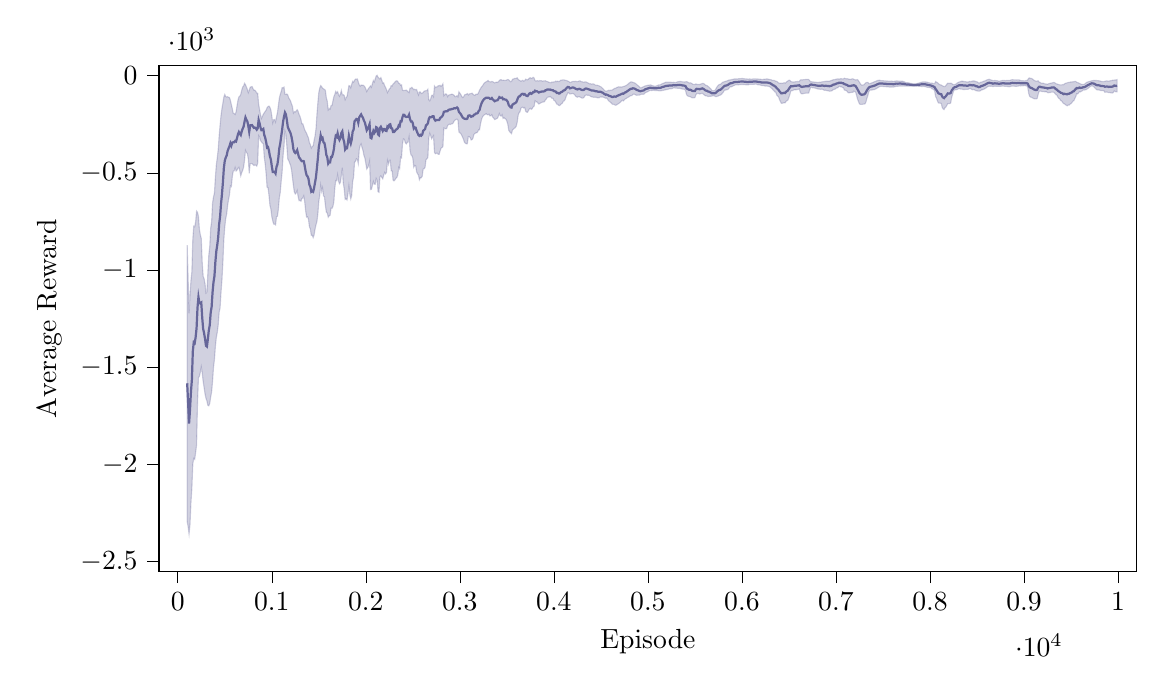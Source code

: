 % This file was created by tikzplotlib v0.9.1.
\begin{tikzpicture}

\definecolor{color0}{rgb}{1,0.498,0.055}
\definecolor{color1}{rgb}{0.122,0.467,0.706}

\begin{axis}[
compat=newest,
tick align=outside,
tick pos=left,
x grid style={white!69.02!black},
xmin=-200, xmax=10200.00,
xtick style={color=black},
y grid style={white!69.02!black},
ymin=-2550.00, ymax=50.00,
ytick style={color=black},
scaled y ticks=true,
scaled y ticks=base 10:-3,
width=14cm,
height=8cm,
xlabel=Episode,
ylabel=Average Reward,
%y label style={at={(-0.2,0.5)}}
]

\path [draw=blue!20!gray, fill=blue!20!gray, opacity=0.3]
(axis cs:100,-2293.9)
--(axis cs:100,-871.441)
--(axis cs:110,-1046.246)
--(axis cs:120,-1222.555)
--(axis cs:130,-1129.117)
--(axis cs:140,-1055.482)
--(axis cs:150,-1008.552)
--(axis cs:160,-840.538)
--(axis cs:170,-774.611)
--(axis cs:180,-777.719)
--(axis cs:190,-751.388)
--(axis cs:200,-697.044)
--(axis cs:210,-703.022)
--(axis cs:220,-724.943)
--(axis cs:230,-790.314)
--(axis cs:240,-819.211)
--(axis cs:250,-838.177)
--(axis cs:260,-961.242)
--(axis cs:270,-1032.816)
--(axis cs:280,-1044.192)
--(axis cs:290,-1070.416)
--(axis cs:300,-1119.254)
--(axis cs:310,-1114.138)
--(axis cs:320,-1014.129)
--(axis cs:330,-923.341)
--(axis cs:340,-880.965)
--(axis cs:350,-785.676)
--(axis cs:360,-751.487)
--(axis cs:370,-655.035)
--(axis cs:380,-623.95)
--(axis cs:390,-603.44)
--(axis cs:400,-522.469)
--(axis cs:410,-459.254)
--(axis cs:420,-422.226)
--(axis cs:430,-379.973)
--(axis cs:440,-309.907)
--(axis cs:450,-254.455)
--(axis cs:460,-204.104)
--(axis cs:470,-169.242)
--(axis cs:480,-140.536)
--(axis cs:490,-110.114)
--(axis cs:500,-97.032)
--(axis cs:510,-107.549)
--(axis cs:520,-110.116)
--(axis cs:530,-108.291)
--(axis cs:540,-111.387)
--(axis cs:550,-112.778)
--(axis cs:560,-128.012)
--(axis cs:570,-148.968)
--(axis cs:580,-169.784)
--(axis cs:590,-194.105)
--(axis cs:600,-194.973)
--(axis cs:610,-199.733)
--(axis cs:620,-186.604)
--(axis cs:630,-155.909)
--(axis cs:640,-127.443)
--(axis cs:650,-109.028)
--(axis cs:660,-106.278)
--(axis cs:670,-95.886)
--(axis cs:680,-75.063)
--(axis cs:690,-59.139)
--(axis cs:700,-53.334)
--(axis cs:710,-39.624)
--(axis cs:720,-46.033)
--(axis cs:730,-59.105)
--(axis cs:740,-70.326)
--(axis cs:750,-87.801)
--(axis cs:760,-75.775)
--(axis cs:770,-59.671)
--(axis cs:780,-57.638)
--(axis cs:790,-55.959)
--(axis cs:800,-66.516)
--(axis cs:810,-75.237)
--(axis cs:820,-75.088)
--(axis cs:830,-79.78)
--(axis cs:840,-90.23)
--(axis cs:850,-90.52)
--(axis cs:860,-146.8)
--(axis cs:870,-174.305)
--(axis cs:880,-201.411)
--(axis cs:890,-220.397)
--(axis cs:900,-209.678)
--(axis cs:910,-197.954)
--(axis cs:920,-191.275)
--(axis cs:930,-183.879)
--(axis cs:940,-177.145)
--(axis cs:950,-164.896)
--(axis cs:960,-159.282)
--(axis cs:970,-156.347)
--(axis cs:980,-162.896)
--(axis cs:990,-176.284)
--(axis cs:1000,-206.641)
--(axis cs:1010,-243.389)
--(axis cs:1020,-226.938)
--(axis cs:1030,-225.669)
--(axis cs:1040,-238.162)
--(axis cs:1050,-212.882)
--(axis cs:1060,-189.642)
--(axis cs:1070,-154.027)
--(axis cs:1080,-116.573)
--(axis cs:1090,-95.94)
--(axis cs:1100,-81.768)
--(axis cs:1110,-62.072)
--(axis cs:1120,-62.798)
--(axis cs:1130,-59.006)
--(axis cs:1140,-95.716)
--(axis cs:1150,-96.992)
--(axis cs:1160,-94.252)
--(axis cs:1170,-99.326)
--(axis cs:1180,-114.164)
--(axis cs:1190,-121.991)
--(axis cs:1200,-130.688)
--(axis cs:1210,-145.668)
--(axis cs:1220,-158.4)
--(axis cs:1230,-192.421)
--(axis cs:1240,-185.096)
--(axis cs:1250,-187.268)
--(axis cs:1260,-181.343)
--(axis cs:1270,-175.513)
--(axis cs:1280,-183.899)
--(axis cs:1290,-199.258)
--(axis cs:1300,-210.137)
--(axis cs:1310,-225.396)
--(axis cs:1320,-248.028)
--(axis cs:1330,-247.576)
--(axis cs:1340,-262.336)
--(axis cs:1350,-278.854)
--(axis cs:1360,-288.474)
--(axis cs:1370,-296.682)
--(axis cs:1380,-310.157)
--(axis cs:1390,-320.602)
--(axis cs:1400,-345.012)
--(axis cs:1410,-354.951)
--(axis cs:1420,-372.878)
--(axis cs:1430,-364.818)
--(axis cs:1440,-360.52)
--(axis cs:1450,-333.707)
--(axis cs:1460,-309.971)
--(axis cs:1470,-273.762)
--(axis cs:1480,-200.035)
--(axis cs:1490,-139.018)
--(axis cs:1500,-86.659)
--(axis cs:1510,-63.918)
--(axis cs:1520,-51.473)
--(axis cs:1530,-56.764)
--(axis cs:1540,-64.544)
--(axis cs:1550,-67.863)
--(axis cs:1560,-71.359)
--(axis cs:1570,-75.108)
--(axis cs:1580,-113.878)
--(axis cs:1590,-131.617)
--(axis cs:1600,-176.777)
--(axis cs:1610,-169.104)
--(axis cs:1620,-172.976)
--(axis cs:1630,-154.773)
--(axis cs:1640,-153.039)
--(axis cs:1650,-130.692)
--(axis cs:1660,-107.909)
--(axis cs:1670,-96.62)
--(axis cs:1680,-81.319)
--(axis cs:1690,-89.26)
--(axis cs:1700,-82.811)
--(axis cs:1710,-97.988)
--(axis cs:1720,-106.264)
--(axis cs:1730,-93.723)
--(axis cs:1740,-76.664)
--(axis cs:1750,-99.057)
--(axis cs:1760,-98.353)
--(axis cs:1770,-101.211)
--(axis cs:1780,-123.915)
--(axis cs:1790,-113.089)
--(axis cs:1800,-107.179)
--(axis cs:1810,-80.815)
--(axis cs:1820,-51.155)
--(axis cs:1830,-53.198)
--(axis cs:1840,-62.892)
--(axis cs:1850,-43.669)
--(axis cs:1860,-29.119)
--(axis cs:1870,-33.721)
--(axis cs:1880,-24.476)
--(axis cs:1890,-17.718)
--(axis cs:1900,-18.109)
--(axis cs:1910,-16.966)
--(axis cs:1920,-32.296)
--(axis cs:1930,-47.104)
--(axis cs:1940,-54.624)
--(axis cs:1950,-48.346)
--(axis cs:1960,-49.758)
--(axis cs:1970,-48.802)
--(axis cs:1980,-52.123)
--(axis cs:1990,-58.25)
--(axis cs:2000,-68.533)
--(axis cs:2010,-82.06)
--(axis cs:2020,-73.103)
--(axis cs:2030,-64.577)
--(axis cs:2040,-59.454)
--(axis cs:2050,-52.538)
--(axis cs:2060,-59.942)
--(axis cs:2070,-41.246)
--(axis cs:2080,-25.07)
--(axis cs:2090,-32.858)
--(axis cs:2100,-17.511)
--(axis cs:2110,-1.727)
--(axis cs:2120,1.895)
--(axis cs:2130,-8.087)
--(axis cs:2140,-12.872)
--(axis cs:2150,-17.017)
--(axis cs:2160,-10.119)
--(axis cs:2170,-23.455)
--(axis cs:2180,-38.996)
--(axis cs:2190,-36.955)
--(axis cs:2200,-51.423)
--(axis cs:2210,-61.407)
--(axis cs:2220,-71.571)
--(axis cs:2230,-87.185)
--(axis cs:2240,-78.184)
--(axis cs:2250,-68.252)
--(axis cs:2260,-65.133)
--(axis cs:2270,-51.04)
--(axis cs:2280,-53.464)
--(axis cs:2290,-42.831)
--(axis cs:2300,-39.426)
--(axis cs:2310,-32.799)
--(axis cs:2320,-28.206)
--(axis cs:2330,-26.598)
--(axis cs:2340,-29.365)
--(axis cs:2350,-40.135)
--(axis cs:2360,-39.901)
--(axis cs:2370,-49.594)
--(axis cs:2380,-47.38)
--(axis cs:2390,-74.374)
--(axis cs:2400,-76.407)
--(axis cs:2410,-75.994)
--(axis cs:2420,-75.953)
--(axis cs:2430,-74.186)
--(axis cs:2440,-78.677)
--(axis cs:2450,-83.808)
--(axis cs:2460,-87.413)
--(axis cs:2470,-63.962)
--(axis cs:2480,-63.924)
--(axis cs:2490,-60.217)
--(axis cs:2500,-66.167)
--(axis cs:2510,-72.374)
--(axis cs:2520,-70.098)
--(axis cs:2530,-72.531)
--(axis cs:2540,-71.279)
--(axis cs:2550,-85.642)
--(axis cs:2560,-99.443)
--(axis cs:2570,-83.814)
--(axis cs:2580,-83.871)
--(axis cs:2590,-92.045)
--(axis cs:2600,-90.188)
--(axis cs:2610,-86.816)
--(axis cs:2620,-79.88)
--(axis cs:2630,-78.58)
--(axis cs:2640,-77.447)
--(axis cs:2650,-76.406)
--(axis cs:2660,-69.876)
--(axis cs:2670,-124.767)
--(axis cs:2680,-129.809)
--(axis cs:2690,-119.64)
--(axis cs:2700,-101.359)
--(axis cs:2710,-100.586)
--(axis cs:2720,-108.794)
--(axis cs:2730,-53.486)
--(axis cs:2740,-61.248)
--(axis cs:2750,-58.003)
--(axis cs:2760,-57.539)
--(axis cs:2770,-52.219)
--(axis cs:2780,-51.918)
--(axis cs:2790,-49.722)
--(axis cs:2800,-55.445)
--(axis cs:2810,-50.382)
--(axis cs:2820,-41.922)
--(axis cs:2830,-103.27)
--(axis cs:2840,-98.036)
--(axis cs:2850,-93.505)
--(axis cs:2860,-95.657)
--(axis cs:2870,-107.796)
--(axis cs:2880,-100.453)
--(axis cs:2890,-99.013)
--(axis cs:2900,-97.741)
--(axis cs:2910,-95.491)
--(axis cs:2920,-95.815)
--(axis cs:2930,-97.627)
--(axis cs:2940,-101.767)
--(axis cs:2950,-108.626)
--(axis cs:2960,-107.222)
--(axis cs:2970,-103.46)
--(axis cs:2980,-109.588)
--(axis cs:2990,-83.316)
--(axis cs:3000,-89.856)
--(axis cs:3010,-97.184)
--(axis cs:3020,-106.916)
--(axis cs:3030,-112.839)
--(axis cs:3040,-108.915)
--(axis cs:3050,-99.202)
--(axis cs:3060,-97.102)
--(axis cs:3070,-95.709)
--(axis cs:3080,-92.149)
--(axis cs:3090,-99.276)
--(axis cs:3100,-94.696)
--(axis cs:3110,-92.838)
--(axis cs:3120,-92.15)
--(axis cs:3130,-89.924)
--(axis cs:3140,-95.794)
--(axis cs:3150,-100.231)
--(axis cs:3160,-101.832)
--(axis cs:3170,-95.722)
--(axis cs:3180,-96.008)
--(axis cs:3190,-95.458)
--(axis cs:3200,-85.783)
--(axis cs:3210,-75.023)
--(axis cs:3220,-66.517)
--(axis cs:3230,-57.959)
--(axis cs:3240,-53.048)
--(axis cs:3250,-45.389)
--(axis cs:3260,-38.178)
--(axis cs:3270,-34.681)
--(axis cs:3280,-31.388)
--(axis cs:3290,-28.718)
--(axis cs:3300,-24.786)
--(axis cs:3310,-30.847)
--(axis cs:3320,-31.255)
--(axis cs:3330,-32.686)
--(axis cs:3340,-29.788)
--(axis cs:3350,-31.34)
--(axis cs:3360,-34.612)
--(axis cs:3370,-37.554)
--(axis cs:3380,-34.815)
--(axis cs:3390,-33.358)
--(axis cs:3400,-35.076)
--(axis cs:3410,-31.146)
--(axis cs:3420,-25.612)
--(axis cs:3430,-21.319)
--(axis cs:3440,-20.703)
--(axis cs:3450,-24.728)
--(axis cs:3460,-23.296)
--(axis cs:3470,-23.966)
--(axis cs:3480,-24.975)
--(axis cs:3490,-24.087)
--(axis cs:3500,-22.033)
--(axis cs:3510,-19.897)
--(axis cs:3520,-21.503)
--(axis cs:3530,-26.553)
--(axis cs:3540,-31.735)
--(axis cs:3550,-29.867)
--(axis cs:3560,-18.675)
--(axis cs:3570,-17.686)
--(axis cs:3580,-14.69)
--(axis cs:3590,-14.26)
--(axis cs:3600,-14.02)
--(axis cs:3610,-10.987)
--(axis cs:3620,-19.225)
--(axis cs:3630,-22.922)
--(axis cs:3640,-25.826)
--(axis cs:3650,-28.949)
--(axis cs:3660,-26.157)
--(axis cs:3670,-23.894)
--(axis cs:3680,-28.295)
--(axis cs:3690,-25.736)
--(axis cs:3700,-18.303)
--(axis cs:3710,-20.603)
--(axis cs:3720,-21.445)
--(axis cs:3730,-17.726)
--(axis cs:3740,-12.25)
--(axis cs:3750,-10.855)
--(axis cs:3760,-14.153)
--(axis cs:3770,-12.682)
--(axis cs:3780,-8.501)
--(axis cs:3790,-12.185)
--(axis cs:3800,-25.846)
--(axis cs:3810,-27.936)
--(axis cs:3820,-26.112)
--(axis cs:3830,-26.326)
--(axis cs:3840,-27.819)
--(axis cs:3850,-25.397)
--(axis cs:3860,-26.238)
--(axis cs:3870,-26.265)
--(axis cs:3880,-28.556)
--(axis cs:3890,-27.01)
--(axis cs:3900,-27.151)
--(axis cs:3910,-26.181)
--(axis cs:3920,-29.391)
--(axis cs:3930,-30.285)
--(axis cs:3940,-32.638)
--(axis cs:3950,-34.526)
--(axis cs:3960,-35.876)
--(axis cs:3970,-36.494)
--(axis cs:3980,-32.796)
--(axis cs:3990,-33.314)
--(axis cs:4000,-32.378)
--(axis cs:4010,-32.336)
--(axis cs:4020,-28.087)
--(axis cs:4030,-30.907)
--(axis cs:4040,-28.492)
--(axis cs:4050,-30.606)
--(axis cs:4060,-29.624)
--(axis cs:4070,-24.007)
--(axis cs:4080,-23.163)
--(axis cs:4090,-22.456)
--(axis cs:4100,-21.803)
--(axis cs:4110,-21.934)
--(axis cs:4120,-23.879)
--(axis cs:4130,-24.592)
--(axis cs:4140,-25.881)
--(axis cs:4150,-28.401)
--(axis cs:4160,-30.573)
--(axis cs:4170,-35.941)
--(axis cs:4180,-34.643)
--(axis cs:4190,-31.602)
--(axis cs:4200,-30.109)
--(axis cs:4210,-29.492)
--(axis cs:4220,-30.12)
--(axis cs:4230,-29.201)
--(axis cs:4240,-30.165)
--(axis cs:4250,-31.032)
--(axis cs:4260,-29.548)
--(axis cs:4270,-27.033)
--(axis cs:4280,-27.384)
--(axis cs:4290,-30.99)
--(axis cs:4300,-31.482)
--(axis cs:4310,-33.267)
--(axis cs:4320,-33.187)
--(axis cs:4330,-32.739)
--(axis cs:4340,-31.897)
--(axis cs:4350,-34.146)
--(axis cs:4360,-36.961)
--(axis cs:4370,-38.805)
--(axis cs:4380,-42.508)
--(axis cs:4390,-41.317)
--(axis cs:4400,-43.952)
--(axis cs:4410,-42.525)
--(axis cs:4420,-42.723)
--(axis cs:4430,-44.501)
--(axis cs:4440,-48.454)
--(axis cs:4450,-48.711)
--(axis cs:4460,-48.818)
--(axis cs:4470,-51.044)
--(axis cs:4480,-52.252)
--(axis cs:4490,-55.715)
--(axis cs:4500,-57.346)
--(axis cs:4510,-62.05)
--(axis cs:4520,-65.767)
--(axis cs:4530,-72.128)
--(axis cs:4540,-76.602)
--(axis cs:4550,-79.798)
--(axis cs:4560,-79.515)
--(axis cs:4570,-78.531)
--(axis cs:4580,-75.327)
--(axis cs:4590,-77.33)
--(axis cs:4600,-74.272)
--(axis cs:4610,-74.328)
--(axis cs:4620,-74.194)
--(axis cs:4630,-70.838)
--(axis cs:4640,-67.842)
--(axis cs:4650,-64.606)
--(axis cs:4660,-64.104)
--(axis cs:4670,-60.203)
--(axis cs:4680,-59.537)
--(axis cs:4690,-57.367)
--(axis cs:4700,-58.425)
--(axis cs:4710,-58.127)
--(axis cs:4720,-58.991)
--(axis cs:4730,-57.648)
--(axis cs:4740,-55.583)
--(axis cs:4750,-55.16)
--(axis cs:4760,-51.932)
--(axis cs:4770,-51.029)
--(axis cs:4780,-46.282)
--(axis cs:4790,-43.305)
--(axis cs:4800,-38.445)
--(axis cs:4810,-34.943)
--(axis cs:4820,-32.064)
--(axis cs:4830,-32.663)
--(axis cs:4840,-34.475)
--(axis cs:4850,-35.909)
--(axis cs:4860,-38.257)
--(axis cs:4870,-40.743)
--(axis cs:4880,-45.882)
--(axis cs:4890,-48.987)
--(axis cs:4900,-53.164)
--(axis cs:4910,-57.674)
--(axis cs:4920,-62.978)
--(axis cs:4930,-62.854)
--(axis cs:4940,-59.517)
--(axis cs:4950,-57.816)
--(axis cs:4960,-55.718)
--(axis cs:4970,-53.04)
--(axis cs:4980,-52.013)
--(axis cs:4990,-50.699)
--(axis cs:5000,-49.654)
--(axis cs:5010,-49.331)
--(axis cs:5020,-48.346)
--(axis cs:5030,-47.77)
--(axis cs:5040,-50.212)
--(axis cs:5050,-51.802)
--(axis cs:5060,-52.9)
--(axis cs:5070,-54.046)
--(axis cs:5080,-54.174)
--(axis cs:5090,-53.183)
--(axis cs:5100,-51.457)
--(axis cs:5110,-48.515)
--(axis cs:5120,-47.426)
--(axis cs:5130,-47.244)
--(axis cs:5140,-45.468)
--(axis cs:5150,-42.069)
--(axis cs:5160,-39.628)
--(axis cs:5170,-39.036)
--(axis cs:5180,-36.099)
--(axis cs:5190,-33.852)
--(axis cs:5200,-33.427)
--(axis cs:5210,-33.636)
--(axis cs:5220,-33.764)
--(axis cs:5230,-33.107)
--(axis cs:5240,-33.361)
--(axis cs:5250,-34.336)
--(axis cs:5260,-35.468)
--(axis cs:5270,-34.102)
--(axis cs:5280,-34.892)
--(axis cs:5290,-35.758)
--(axis cs:5300,-35.49)
--(axis cs:5310,-32.914)
--(axis cs:5320,-31.504)
--(axis cs:5330,-31.072)
--(axis cs:5340,-30.005)
--(axis cs:5350,-30.245)
--(axis cs:5360,-30.588)
--(axis cs:5370,-32.344)
--(axis cs:5380,-32.014)
--(axis cs:5390,-32.754)
--(axis cs:5400,-32.122)
--(axis cs:5410,-30.909)
--(axis cs:5420,-32.322)
--(axis cs:5430,-34.996)
--(axis cs:5440,-38.156)
--(axis cs:5450,-36.929)
--(axis cs:5460,-38.243)
--(axis cs:5470,-41.636)
--(axis cs:5480,-44.628)
--(axis cs:5490,-45.122)
--(axis cs:5500,-45.541)
--(axis cs:5510,-42.546)
--(axis cs:5520,-44.188)
--(axis cs:5530,-45.725)
--(axis cs:5540,-44.789)
--(axis cs:5550,-45.79)
--(axis cs:5560,-43.506)
--(axis cs:5570,-41.859)
--(axis cs:5580,-40.284)
--(axis cs:5590,-40.369)
--(axis cs:5600,-42.719)
--(axis cs:5610,-48.149)
--(axis cs:5620,-50.395)
--(axis cs:5630,-51.367)
--(axis cs:5640,-55.313)
--(axis cs:5650,-58.976)
--(axis cs:5660,-64.607)
--(axis cs:5670,-68.357)
--(axis cs:5680,-75.463)
--(axis cs:5690,-77.774)
--(axis cs:5700,-77.413)
--(axis cs:5710,-76.737)
--(axis cs:5720,-71.065)
--(axis cs:5730,-61.996)
--(axis cs:5740,-54.157)
--(axis cs:5750,-48.912)
--(axis cs:5760,-45.743)
--(axis cs:5770,-44.753)
--(axis cs:5780,-41.472)
--(axis cs:5790,-36.632)
--(axis cs:5800,-32.988)
--(axis cs:5810,-31.902)
--(axis cs:5820,-29.944)
--(axis cs:5830,-28.407)
--(axis cs:5840,-27.481)
--(axis cs:5850,-24.892)
--(axis cs:5860,-22.788)
--(axis cs:5870,-22.635)
--(axis cs:5880,-21.449)
--(axis cs:5890,-20.018)
--(axis cs:5900,-19.832)
--(axis cs:5910,-18.055)
--(axis cs:5920,-17.054)
--(axis cs:5930,-17.188)
--(axis cs:5940,-16.993)
--(axis cs:5950,-17.546)
--(axis cs:5960,-16.254)
--(axis cs:5970,-15.829)
--(axis cs:5980,-15.758)
--(axis cs:5990,-15.453)
--(axis cs:6000,-14.432)
--(axis cs:6010,-15.105)
--(axis cs:6020,-16.058)
--(axis cs:6030,-16.311)
--(axis cs:6040,-16.696)
--(axis cs:6050,-17.128)
--(axis cs:6060,-17.567)
--(axis cs:6070,-18.111)
--(axis cs:6080,-17.087)
--(axis cs:6090,-17.71)
--(axis cs:6100,-18.225)
--(axis cs:6110,-17.73)
--(axis cs:6120,-16.508)
--(axis cs:6130,-16.692)
--(axis cs:6140,-16.845)
--(axis cs:6150,-17.021)
--(axis cs:6160,-17.761)
--(axis cs:6170,-17.189)
--(axis cs:6180,-18.25)
--(axis cs:6190,-17.888)
--(axis cs:6200,-18.859)
--(axis cs:6210,-19.912)
--(axis cs:6220,-20.43)
--(axis cs:6230,-18.697)
--(axis cs:6240,-18.57)
--(axis cs:6250,-17.999)
--(axis cs:6260,-17.185)
--(axis cs:6270,-17.137)
--(axis cs:6280,-18.204)
--(axis cs:6290,-19.424)
--(axis cs:6300,-20.24)
--(axis cs:6310,-20.737)
--(axis cs:6320,-23.309)
--(axis cs:6330,-25.203)
--(axis cs:6340,-24.13)
--(axis cs:6350,-25.888)
--(axis cs:6360,-29.387)
--(axis cs:6370,-29.131)
--(axis cs:6380,-32.551)
--(axis cs:6390,-37.447)
--(axis cs:6400,-38.733)
--(axis cs:6410,-39.199)
--(axis cs:6420,-39.493)
--(axis cs:6430,-38.957)
--(axis cs:6440,-38.138)
--(axis cs:6450,-36.549)
--(axis cs:6460,-38.806)
--(axis cs:6470,-34.336)
--(axis cs:6480,-30.209)
--(axis cs:6490,-27.154)
--(axis cs:6500,-23.486)
--(axis cs:6510,-24.126)
--(axis cs:6520,-30.532)
--(axis cs:6530,-31.553)
--(axis cs:6540,-32.65)
--(axis cs:6550,-33.196)
--(axis cs:6560,-32.319)
--(axis cs:6570,-31.33)
--(axis cs:6580,-31.103)
--(axis cs:6590,-30.319)
--(axis cs:6600,-30.49)
--(axis cs:6610,-30.919)
--(axis cs:6620,-23.053)
--(axis cs:6630,-21.111)
--(axis cs:6640,-22.417)
--(axis cs:6650,-20.962)
--(axis cs:6660,-20.292)
--(axis cs:6670,-20.205)
--(axis cs:6680,-19.52)
--(axis cs:6690,-19.421)
--(axis cs:6700,-19.624)
--(axis cs:6710,-19.653)
--(axis cs:6720,-25.332)
--(axis cs:6730,-31.602)
--(axis cs:6740,-31.115)
--(axis cs:6750,-32.538)
--(axis cs:6760,-32.824)
--(axis cs:6770,-33.109)
--(axis cs:6780,-34.314)
--(axis cs:6790,-34.056)
--(axis cs:6800,-35.169)
--(axis cs:6810,-34.659)
--(axis cs:6820,-34.326)
--(axis cs:6830,-34.043)
--(axis cs:6840,-33.319)
--(axis cs:6850,-32.097)
--(axis cs:6860,-31.5)
--(axis cs:6870,-30.785)
--(axis cs:6880,-30.225)
--(axis cs:6890,-29.322)
--(axis cs:6900,-28.235)
--(axis cs:6910,-28.947)
--(axis cs:6920,-28.986)
--(axis cs:6930,-28.738)
--(axis cs:6940,-26.971)
--(axis cs:6950,-25.424)
--(axis cs:6960,-23.559)
--(axis cs:6970,-21.29)
--(axis cs:6980,-20.806)
--(axis cs:6990,-20.164)
--(axis cs:7000,-18.444)
--(axis cs:7010,-17.457)
--(axis cs:7020,-16.723)
--(axis cs:7030,-17.452)
--(axis cs:7040,-17.77)
--(axis cs:7050,-15.593)
--(axis cs:7060,-16.243)
--(axis cs:7070,-16.7)
--(axis cs:7080,-16.996)
--(axis cs:7090,-13.12)
--(axis cs:7100,-15.204)
--(axis cs:7110,-16.345)
--(axis cs:7120,-15.988)
--(axis cs:7130,-17.101)
--(axis cs:7140,-18.423)
--(axis cs:7150,-19.568)
--(axis cs:7160,-18.501)
--(axis cs:7170,-16.661)
--(axis cs:7180,-16.264)
--(axis cs:7190,-18.891)
--(axis cs:7200,-20.367)
--(axis cs:7210,-22.404)
--(axis cs:7220,-21.403)
--(axis cs:7230,-20.256)
--(axis cs:7240,-26.621)
--(axis cs:7250,-33.757)
--(axis cs:7260,-41.815)
--(axis cs:7270,-48.058)
--(axis cs:7280,-48.733)
--(axis cs:7290,-47.813)
--(axis cs:7300,-46.635)
--(axis cs:7310,-40.509)
--(axis cs:7320,-35.985)
--(axis cs:7330,-35.016)
--(axis cs:7340,-34.549)
--(axis cs:7350,-40.862)
--(axis cs:7360,-41.158)
--(axis cs:7370,-39.696)
--(axis cs:7380,-37.209)
--(axis cs:7390,-35.837)
--(axis cs:7400,-33.342)
--(axis cs:7410,-31.341)
--(axis cs:7420,-30.001)
--(axis cs:7430,-27.983)
--(axis cs:7440,-25.341)
--(axis cs:7450,-24.421)
--(axis cs:7460,-23.506)
--(axis cs:7470,-24.26)
--(axis cs:7480,-25.617)
--(axis cs:7490,-25.912)
--(axis cs:7500,-26.009)
--(axis cs:7510,-26.757)
--(axis cs:7520,-27.316)
--(axis cs:7530,-26.876)
--(axis cs:7540,-28.147)
--(axis cs:7550,-27.833)
--(axis cs:7560,-28.247)
--(axis cs:7570,-28.071)
--(axis cs:7580,-28.531)
--(axis cs:7590,-27.868)
--(axis cs:7600,-28.793)
--(axis cs:7610,-30.284)
--(axis cs:7620,-29.043)
--(axis cs:7630,-28.804)
--(axis cs:7640,-27.469)
--(axis cs:7650,-27.711)
--(axis cs:7660,-27.905)
--(axis cs:7670,-28.406)
--(axis cs:7680,-27.964)
--(axis cs:7690,-28.449)
--(axis cs:7700,-28.962)
--(axis cs:7710,-28.832)
--(axis cs:7720,-30.572)
--(axis cs:7730,-32.756)
--(axis cs:7740,-35.317)
--(axis cs:7750,-36.19)
--(axis cs:7760,-36.453)
--(axis cs:7770,-36.794)
--(axis cs:7780,-37.892)
--(axis cs:7790,-39.743)
--(axis cs:7800,-40.391)
--(axis cs:7810,-41.481)
--(axis cs:7820,-42.36)
--(axis cs:7830,-42.856)
--(axis cs:7840,-42.584)
--(axis cs:7850,-42.201)
--(axis cs:7860,-40.887)
--(axis cs:7870,-40.046)
--(axis cs:7880,-38.543)
--(axis cs:7890,-37.315)
--(axis cs:7900,-35.216)
--(axis cs:7910,-33.404)
--(axis cs:7920,-32.983)
--(axis cs:7930,-32.123)
--(axis cs:7940,-32.184)
--(axis cs:7950,-32.494)
--(axis cs:7960,-33.021)
--(axis cs:7970,-33.824)
--(axis cs:7980,-35.15)
--(axis cs:7990,-36.497)
--(axis cs:8000,-37.958)
--(axis cs:8010,-38.996)
--(axis cs:8020,-37.935)
--(axis cs:8030,-39.994)
--(axis cs:8040,-41.272)
--(axis cs:8050,-40.798)
--(axis cs:8060,-30.38)
--(axis cs:8070,-33.23)
--(axis cs:8080,-36.035)
--(axis cs:8090,-41.291)
--(axis cs:8100,-44.917)
--(axis cs:8110,-47.603)
--(axis cs:8120,-48.364)
--(axis cs:8130,-51.521)
--(axis cs:8140,-53.727)
--(axis cs:8150,-56.509)
--(axis cs:8160,-55.364)
--(axis cs:8170,-50.132)
--(axis cs:8180,-43.587)
--(axis cs:8190,-38.754)
--(axis cs:8200,-39.771)
--(axis cs:8210,-39.333)
--(axis cs:8220,-38.356)
--(axis cs:8230,-40.54)
--(axis cs:8240,-43.84)
--(axis cs:8250,-46.291)
--(axis cs:8260,-46.759)
--(axis cs:8270,-44.18)
--(axis cs:8280,-43.066)
--(axis cs:8290,-37.225)
--(axis cs:8300,-35.541)
--(axis cs:8310,-32.455)
--(axis cs:8320,-31.929)
--(axis cs:8330,-29.229)
--(axis cs:8340,-28.684)
--(axis cs:8350,-28.924)
--(axis cs:8360,-30.274)
--(axis cs:8370,-30.673)
--(axis cs:8380,-30.904)
--(axis cs:8390,-32.748)
--(axis cs:8400,-32.907)
--(axis cs:8410,-32.592)
--(axis cs:8420,-29.462)
--(axis cs:8430,-30.871)
--(axis cs:8440,-29.932)
--(axis cs:8450,-27.918)
--(axis cs:8460,-27.593)
--(axis cs:8470,-27.562)
--(axis cs:8480,-28.613)
--(axis cs:8490,-31.393)
--(axis cs:8500,-31.541)
--(axis cs:8510,-35.004)
--(axis cs:8520,-38.673)
--(axis cs:8530,-37.439)
--(axis cs:8540,-33.738)
--(axis cs:8550,-33.044)
--(axis cs:8560,-31.55)
--(axis cs:8570,-28.857)
--(axis cs:8580,-27.659)
--(axis cs:8590,-26.201)
--(axis cs:8600,-22.933)
--(axis cs:8610,-21.185)
--(axis cs:8620,-19.994)
--(axis cs:8630,-18.711)
--(axis cs:8640,-20.807)
--(axis cs:8650,-22.564)
--(axis cs:8660,-23.912)
--(axis cs:8670,-26.085)
--(axis cs:8680,-25.61)
--(axis cs:8690,-24.691)
--(axis cs:8700,-25.44)
--(axis cs:8710,-26.075)
--(axis cs:8720,-26.668)
--(axis cs:8730,-29.044)
--(axis cs:8740,-28.55)
--(axis cs:8750,-27.008)
--(axis cs:8760,-26.271)
--(axis cs:8770,-24.697)
--(axis cs:8780,-25.506)
--(axis cs:8790,-24.379)
--(axis cs:8800,-26.089)
--(axis cs:8810,-24.753)
--(axis cs:8820,-24.416)
--(axis cs:8830,-24.143)
--(axis cs:8840,-24.44)
--(axis cs:8850,-24.799)
--(axis cs:8860,-22.375)
--(axis cs:8870,-21.445)
--(axis cs:8880,-20.57)
--(axis cs:8890,-21.996)
--(axis cs:8900,-21.657)
--(axis cs:8910,-22.002)
--(axis cs:8920,-22.299)
--(axis cs:8930,-21.923)
--(axis cs:8940,-22.113)
--(axis cs:8950,-21.937)
--(axis cs:8960,-24.507)
--(axis cs:8970,-26.248)
--(axis cs:8980,-26.102)
--(axis cs:8990,-26.483)
--(axis cs:9000,-26.557)
--(axis cs:9010,-27.212)
--(axis cs:9020,-25.193)
--(axis cs:9030,-25.412)
--(axis cs:9040,-21.423)
--(axis cs:9050,-13.3)
--(axis cs:9060,-11.788)
--(axis cs:9070,-14.443)
--(axis cs:9080,-14.508)
--(axis cs:9090,-17.173)
--(axis cs:9100,-21.193)
--(axis cs:9110,-24.711)
--(axis cs:9120,-27.152)
--(axis cs:9130,-28.318)
--(axis cs:9140,-27.828)
--(axis cs:9150,-26.4)
--(axis cs:9160,-32.971)
--(axis cs:9170,-34.329)
--(axis cs:9180,-38.39)
--(axis cs:9190,-38.473)
--(axis cs:9200,-38.732)
--(axis cs:9210,-39.661)
--(axis cs:9220,-42.275)
--(axis cs:9230,-43.007)
--(axis cs:9240,-43.332)
--(axis cs:9250,-44.39)
--(axis cs:9260,-41.974)
--(axis cs:9270,-40.314)
--(axis cs:9280,-39.423)
--(axis cs:9290,-38.402)
--(axis cs:9300,-37.619)
--(axis cs:9310,-35.885)
--(axis cs:9320,-34.994)
--(axis cs:9330,-37.931)
--(axis cs:9340,-41.497)
--(axis cs:9350,-42.736)
--(axis cs:9360,-44.628)
--(axis cs:9370,-45.856)
--(axis cs:9380,-47.645)
--(axis cs:9390,-47.879)
--(axis cs:9400,-47.884)
--(axis cs:9410,-45.866)
--(axis cs:9420,-46.9)
--(axis cs:9430,-42.471)
--(axis cs:9440,-39.551)
--(axis cs:9450,-38.453)
--(axis cs:9460,-36.731)
--(axis cs:9470,-35.168)
--(axis cs:9480,-35.011)
--(axis cs:9490,-34.101)
--(axis cs:9500,-31.939)
--(axis cs:9510,-33.284)
--(axis cs:9520,-31.232)
--(axis cs:9530,-31.712)
--(axis cs:9540,-29.814)
--(axis cs:9550,-29.476)
--(axis cs:9560,-34.505)
--(axis cs:9570,-35.608)
--(axis cs:9580,-37.424)
--(axis cs:9590,-40.1)
--(axis cs:9600,-42.462)
--(axis cs:9610,-44.278)
--(axis cs:9620,-45.293)
--(axis cs:9630,-44.798)
--(axis cs:9640,-44.834)
--(axis cs:9650,-41.789)
--(axis cs:9660,-37.404)
--(axis cs:9670,-34.037)
--(axis cs:9680,-32.216)
--(axis cs:9690,-30.478)
--(axis cs:9700,-29.659)
--(axis cs:9710,-28.392)
--(axis cs:9720,-26.546)
--(axis cs:9730,-25.775)
--(axis cs:9740,-25.161)
--(axis cs:9750,-24.277)
--(axis cs:9760,-25.173)
--(axis cs:9770,-25.105)
--(axis cs:9780,-25.746)
--(axis cs:9790,-26.121)
--(axis cs:9800,-26.638)
--(axis cs:9810,-27.673)
--(axis cs:9820,-29.997)
--(axis cs:9830,-30.106)
--(axis cs:9840,-31.138)
--(axis cs:9850,-30.789)
--(axis cs:9860,-29.217)
--(axis cs:9870,-28.03)
--(axis cs:9880,-26.982)
--(axis cs:9890,-27.979)
--(axis cs:9900,-28.431)
--(axis cs:9910,-27.329)
--(axis cs:9920,-26.141)
--(axis cs:9930,-25.944)
--(axis cs:9940,-23.759)
--(axis cs:9950,-23.103)
--(axis cs:9960,-22.786)
--(axis cs:9970,-22.376)
--(axis cs:9980,-22.269)
--(axis cs:9990,-20.55)
--(axis cs:9990,-83.336)
--(axis cs:9990,-83.336)
--(axis cs:9980,-83.803)
--(axis cs:9970,-81.611)
--(axis cs:9960,-78.571)
--(axis cs:9950,-86.857)
--(axis cs:9940,-89.433)
--(axis cs:9930,-88.923)
--(axis cs:9920,-88.189)
--(axis cs:9910,-86.816)
--(axis cs:9900,-87.646)
--(axis cs:9890,-85.345)
--(axis cs:9880,-84.413)
--(axis cs:9870,-85.083)
--(axis cs:9860,-85.484)
--(axis cs:9850,-77.454)
--(axis cs:9840,-76.991)
--(axis cs:9830,-76.71)
--(axis cs:9820,-77.318)
--(axis cs:9810,-75.599)
--(axis cs:9800,-73.516)
--(axis cs:9790,-73.805)
--(axis cs:9780,-73.584)
--(axis cs:9770,-71.158)
--(axis cs:9760,-65.45)
--(axis cs:9750,-61.698)
--(axis cs:9740,-55.556)
--(axis cs:9730,-53.833)
--(axis cs:9720,-52.621)
--(axis cs:9710,-54.701)
--(axis cs:9700,-57.31)
--(axis cs:9690,-62.876)
--(axis cs:9680,-65.182)
--(axis cs:9670,-69.268)
--(axis cs:9660,-72.318)
--(axis cs:9650,-73.611)
--(axis cs:9640,-74.008)
--(axis cs:9630,-73.613)
--(axis cs:9620,-78.297)
--(axis cs:9610,-80.847)
--(axis cs:9600,-83.935)
--(axis cs:9590,-82.55)
--(axis cs:9580,-89.224)
--(axis cs:9570,-94.407)
--(axis cs:9560,-93.311)
--(axis cs:9550,-109.421)
--(axis cs:9540,-118.154)
--(axis cs:9530,-129.465)
--(axis cs:9520,-130.957)
--(axis cs:9510,-138.846)
--(axis cs:9500,-144.243)
--(axis cs:9490,-146.581)
--(axis cs:9480,-151.864)
--(axis cs:9470,-151.3)
--(axis cs:9460,-155.282)
--(axis cs:9450,-152.226)
--(axis cs:9440,-149.47)
--(axis cs:9430,-143.927)
--(axis cs:9420,-143.634)
--(axis cs:9410,-136.89)
--(axis cs:9400,-130.146)
--(axis cs:9390,-128.342)
--(axis cs:9380,-119.37)
--(axis cs:9370,-116.552)
--(axis cs:9360,-110.497)
--(axis cs:9350,-100.597)
--(axis cs:9340,-98.239)
--(axis cs:9330,-92.253)
--(axis cs:9320,-86.333)
--(axis cs:9310,-84.771)
--(axis cs:9300,-84.762)
--(axis cs:9290,-84.713)
--(axis cs:9280,-86.808)
--(axis cs:9270,-86.879)
--(axis cs:9260,-88.006)
--(axis cs:9250,-87.668)
--(axis cs:9240,-83.035)
--(axis cs:9230,-83.035)
--(axis cs:9220,-82.898)
--(axis cs:9210,-82.366)
--(axis cs:9200,-82.355)
--(axis cs:9190,-81.623)
--(axis cs:9180,-79.862)
--(axis cs:9170,-79.241)
--(axis cs:9160,-82.066)
--(axis cs:9150,-98.552)
--(axis cs:9140,-117.491)
--(axis cs:9130,-119.924)
--(axis cs:9120,-119.715)
--(axis cs:9110,-119.178)
--(axis cs:9100,-117.278)
--(axis cs:9090,-114.953)
--(axis cs:9080,-111.457)
--(axis cs:9070,-110.62)
--(axis cs:9060,-106.561)
--(axis cs:9050,-90.863)
--(axis cs:9040,-60.513)
--(axis cs:9030,-52.922)
--(axis cs:9020,-52.388)
--(axis cs:9010,-51.35)
--(axis cs:9000,-51.196)
--(axis cs:8990,-52.445)
--(axis cs:8980,-52.464)
--(axis cs:8970,-52.975)
--(axis cs:8960,-53.158)
--(axis cs:8950,-52.667)
--(axis cs:8940,-53.51)
--(axis cs:8930,-54.197)
--(axis cs:8920,-55.136)
--(axis cs:8910,-54.882)
--(axis cs:8900,-54.425)
--(axis cs:8890,-53.977)
--(axis cs:8880,-53.665)
--(axis cs:8870,-53.697)
--(axis cs:8860,-55.339)
--(axis cs:8850,-56.841)
--(axis cs:8840,-57.163)
--(axis cs:8830,-56.159)
--(axis cs:8820,-55.836)
--(axis cs:8810,-55.15)
--(axis cs:8800,-55.451)
--(axis cs:8790,-54.604)
--(axis cs:8780,-54.056)
--(axis cs:8770,-53.498)
--(axis cs:8760,-54.414)
--(axis cs:8750,-54.846)
--(axis cs:8740,-54.699)
--(axis cs:8730,-54.914)
--(axis cs:8720,-54.902)
--(axis cs:8710,-54.972)
--(axis cs:8700,-54.623)
--(axis cs:8690,-54.384)
--(axis cs:8680,-54.714)
--(axis cs:8670,-56.646)
--(axis cs:8660,-54.585)
--(axis cs:8650,-54.5)
--(axis cs:8640,-54.819)
--(axis cs:8630,-54.101)
--(axis cs:8620,-55.809)
--(axis cs:8610,-58.127)
--(axis cs:8600,-62.099)
--(axis cs:8590,-64.507)
--(axis cs:8580,-68.718)
--(axis cs:8570,-70.419)
--(axis cs:8560,-72.858)
--(axis cs:8550,-72.67)
--(axis cs:8540,-76.768)
--(axis cs:8530,-79.557)
--(axis cs:8520,-79.855)
--(axis cs:8510,-79.374)
--(axis cs:8500,-77.972)
--(axis cs:8490,-77.554)
--(axis cs:8480,-74.666)
--(axis cs:8470,-72.848)
--(axis cs:8460,-71.317)
--(axis cs:8450,-72.692)
--(axis cs:8440,-69.609)
--(axis cs:8430,-66.052)
--(axis cs:8420,-66.788)
--(axis cs:8410,-69.548)
--(axis cs:8400,-70.886)
--(axis cs:8390,-71.043)
--(axis cs:8380,-70.982)
--(axis cs:8370,-71.312)
--(axis cs:8360,-71.436)
--(axis cs:8350,-71.262)
--(axis cs:8340,-69.25)
--(axis cs:8330,-69.322)
--(axis cs:8320,-68.39)
--(axis cs:8310,-66.814)
--(axis cs:8300,-67.83)
--(axis cs:8290,-71.138)
--(axis cs:8280,-72.543)
--(axis cs:8270,-73.075)
--(axis cs:8260,-73.6)
--(axis cs:8250,-81.477)
--(axis cs:8240,-97.211)
--(axis cs:8230,-114.327)
--(axis cs:8220,-141.848)
--(axis cs:8210,-143.511)
--(axis cs:8200,-143.988)
--(axis cs:8190,-143.816)
--(axis cs:8180,-152.314)
--(axis cs:8170,-161.531)
--(axis cs:8160,-165.049)
--(axis cs:8150,-174.93)
--(axis cs:8140,-171.422)
--(axis cs:8130,-163.46)
--(axis cs:8120,-142.53)
--(axis cs:8110,-141.898)
--(axis cs:8100,-141.388)
--(axis cs:8090,-140.578)
--(axis cs:8080,-130.275)
--(axis cs:8070,-116.181)
--(axis cs:8060,-108.488)
--(axis cs:8050,-78.641)
--(axis cs:8040,-71.516)
--(axis cs:8030,-69.113)
--(axis cs:8020,-67.275)
--(axis cs:8010,-62.448)
--(axis cs:8000,-61.336)
--(axis cs:7990,-61.107)
--(axis cs:7980,-60.451)
--(axis cs:7970,-59.995)
--(axis cs:7960,-58.323)
--(axis cs:7950,-56.785)
--(axis cs:7940,-56.344)
--(axis cs:7930,-55.344)
--(axis cs:7920,-55.826)
--(axis cs:7910,-56.052)
--(axis cs:7900,-55.091)
--(axis cs:7890,-55.522)
--(axis cs:7880,-55.013)
--(axis cs:7870,-54.078)
--(axis cs:7860,-54.351)
--(axis cs:7850,-54.323)
--(axis cs:7840,-54.205)
--(axis cs:7830,-54.478)
--(axis cs:7820,-54.187)
--(axis cs:7810,-54.252)
--(axis cs:7800,-54.191)
--(axis cs:7790,-54.225)
--(axis cs:7780,-54.275)
--(axis cs:7770,-53.999)
--(axis cs:7760,-53.636)
--(axis cs:7750,-54.367)
--(axis cs:7740,-54.223)
--(axis cs:7730,-53.656)
--(axis cs:7720,-53.299)
--(axis cs:7710,-53.465)
--(axis cs:7700,-53.942)
--(axis cs:7690,-53.388)
--(axis cs:7680,-53.367)
--(axis cs:7670,-53.812)
--(axis cs:7660,-54.765)
--(axis cs:7650,-54.622)
--(axis cs:7640,-54.835)
--(axis cs:7630,-56.547)
--(axis cs:7620,-57.872)
--(axis cs:7610,-58.793)
--(axis cs:7600,-58.211)
--(axis cs:7590,-58.6)
--(axis cs:7580,-58.566)
--(axis cs:7570,-58.834)
--(axis cs:7560,-57.822)
--(axis cs:7550,-56.972)
--(axis cs:7540,-57.809)
--(axis cs:7530,-56.588)
--(axis cs:7520,-56.647)
--(axis cs:7510,-56.306)
--(axis cs:7500,-55.808)
--(axis cs:7490,-55.234)
--(axis cs:7480,-55.382)
--(axis cs:7470,-55.728)
--(axis cs:7460,-57.828)
--(axis cs:7450,-61.013)
--(axis cs:7440,-63.854)
--(axis cs:7430,-66.787)
--(axis cs:7420,-68.747)
--(axis cs:7410,-71.762)
--(axis cs:7400,-72.023)
--(axis cs:7390,-73.299)
--(axis cs:7380,-74.281)
--(axis cs:7370,-73.996)
--(axis cs:7360,-75.469)
--(axis cs:7350,-82.16)
--(axis cs:7340,-101.633)
--(axis cs:7330,-115.778)
--(axis cs:7320,-134.194)
--(axis cs:7310,-144.802)
--(axis cs:7300,-146.394)
--(axis cs:7290,-146.748)
--(axis cs:7280,-147.597)
--(axis cs:7270,-148.109)
--(axis cs:7260,-147.93)
--(axis cs:7250,-145.123)
--(axis cs:7240,-133.572)
--(axis cs:7230,-121.004)
--(axis cs:7220,-102.887)
--(axis cs:7210,-85.874)
--(axis cs:7200,-82.17)
--(axis cs:7190,-79.437)
--(axis cs:7180,-86.07)
--(axis cs:7170,-85.504)
--(axis cs:7160,-86.976)
--(axis cs:7150,-87.317)
--(axis cs:7140,-88.673)
--(axis cs:7130,-87.985)
--(axis cs:7120,-81.063)
--(axis cs:7110,-77.061)
--(axis cs:7100,-75.347)
--(axis cs:7090,-74.386)
--(axis cs:7080,-62.212)
--(axis cs:7070,-61.505)
--(axis cs:7060,-57.543)
--(axis cs:7050,-57.875)
--(axis cs:7040,-54.596)
--(axis cs:7030,-56.336)
--(axis cs:7020,-62.561)
--(axis cs:7010,-62.674)
--(axis cs:7000,-65.496)
--(axis cs:6990,-69.817)
--(axis cs:6980,-70.473)
--(axis cs:6970,-72.129)
--(axis cs:6960,-77.2)
--(axis cs:6950,-79.11)
--(axis cs:6940,-79.721)
--(axis cs:6930,-80.215)
--(axis cs:6920,-78.262)
--(axis cs:6910,-77.52)
--(axis cs:6900,-76.848)
--(axis cs:6890,-74.253)
--(axis cs:6880,-75.833)
--(axis cs:6870,-74.212)
--(axis cs:6860,-70.543)
--(axis cs:6850,-69.125)
--(axis cs:6840,-70.751)
--(axis cs:6830,-70.082)
--(axis cs:6820,-68.75)
--(axis cs:6810,-69.222)
--(axis cs:6800,-67.181)
--(axis cs:6790,-67.231)
--(axis cs:6780,-63.914)
--(axis cs:6770,-63.53)
--(axis cs:6760,-62.852)
--(axis cs:6750,-62.217)
--(axis cs:6740,-59.727)
--(axis cs:6730,-61.586)
--(axis cs:6720,-74.237)
--(axis cs:6710,-89.865)
--(axis cs:6700,-89.887)
--(axis cs:6690,-89.738)
--(axis cs:6680,-89.837)
--(axis cs:6670,-90.88)
--(axis cs:6660,-91.436)
--(axis cs:6650,-93.076)
--(axis cs:6640,-94.069)
--(axis cs:6630,-92.681)
--(axis cs:6620,-84.717)
--(axis cs:6610,-67.478)
--(axis cs:6600,-70.935)
--(axis cs:6590,-71.293)
--(axis cs:6580,-72.601)
--(axis cs:6570,-72.779)
--(axis cs:6560,-72.726)
--(axis cs:6550,-73.686)
--(axis cs:6540,-77.093)
--(axis cs:6530,-77.841)
--(axis cs:6520,-79.134)
--(axis cs:6510,-97.369)
--(axis cs:6500,-111.143)
--(axis cs:6490,-125.64)
--(axis cs:6480,-128.747)
--(axis cs:6470,-131.935)
--(axis cs:6460,-139.847)
--(axis cs:6450,-139.434)
--(axis cs:6440,-140.478)
--(axis cs:6430,-142.004)
--(axis cs:6420,-142.917)
--(axis cs:6410,-133.469)
--(axis cs:6400,-123.393)
--(axis cs:6390,-109.234)
--(axis cs:6380,-104.827)
--(axis cs:6370,-99.605)
--(axis cs:6360,-85.808)
--(axis cs:6350,-83.489)
--(axis cs:6340,-77.343)
--(axis cs:6330,-72.809)
--(axis cs:6320,-67.126)
--(axis cs:6310,-63.444)
--(axis cs:6300,-58.352)
--(axis cs:6290,-56.041)
--(axis cs:6280,-55.225)
--(axis cs:6270,-53.896)
--(axis cs:6260,-53.002)
--(axis cs:6250,-53.769)
--(axis cs:6240,-52.997)
--(axis cs:6230,-50.973)
--(axis cs:6220,-51.175)
--(axis cs:6210,-50.863)
--(axis cs:6200,-49.09)
--(axis cs:6190,-47.882)
--(axis cs:6180,-47.884)
--(axis cs:6170,-47.021)
--(axis cs:6160,-44.656)
--(axis cs:6150,-43.669)
--(axis cs:6140,-43.721)
--(axis cs:6130,-44.478)
--(axis cs:6120,-44.794)
--(axis cs:6110,-44.877)
--(axis cs:6100,-45.116)
--(axis cs:6090,-45.016)
--(axis cs:6080,-45.232)
--(axis cs:6070,-46.985)
--(axis cs:6060,-47.233)
--(axis cs:6050,-47.463)
--(axis cs:6040,-46.685)
--(axis cs:6030,-46.617)
--(axis cs:6020,-45.782)
--(axis cs:6010,-45.813)
--(axis cs:6000,-45.283)
--(axis cs:5990,-45.835)
--(axis cs:5980,-46.086)
--(axis cs:5970,-46.503)
--(axis cs:5960,-47.967)
--(axis cs:5950,-47.337)
--(axis cs:5940,-47.295)
--(axis cs:5930,-47.89)
--(axis cs:5920,-50.526)
--(axis cs:5910,-51.479)
--(axis cs:5900,-55.0)
--(axis cs:5890,-57.193)
--(axis cs:5880,-57.317)
--(axis cs:5870,-59.347)
--(axis cs:5860,-66.669)
--(axis cs:5850,-70.894)
--(axis cs:5840,-72.622)
--(axis cs:5830,-73.933)
--(axis cs:5820,-74.024)
--(axis cs:5810,-78.401)
--(axis cs:5800,-86.798)
--(axis cs:5790,-92.203)
--(axis cs:5780,-97.383)
--(axis cs:5770,-100.402)
--(axis cs:5760,-101.622)
--(axis cs:5750,-104.637)
--(axis cs:5740,-105.913)
--(axis cs:5730,-108.153)
--(axis cs:5720,-107.947)
--(axis cs:5710,-105.009)
--(axis cs:5700,-103.39)
--(axis cs:5690,-103.261)
--(axis cs:5680,-105.477)
--(axis cs:5670,-106.087)
--(axis cs:5660,-106.143)
--(axis cs:5650,-106.608)
--(axis cs:5640,-107.707)
--(axis cs:5630,-105.043)
--(axis cs:5620,-104.131)
--(axis cs:5610,-103.37)
--(axis cs:5600,-99.232)
--(axis cs:5590,-96.118)
--(axis cs:5580,-91.04)
--(axis cs:5570,-91.579)
--(axis cs:5560,-93.447)
--(axis cs:5550,-94.667)
--(axis cs:5540,-92.191)
--(axis cs:5530,-91.901)
--(axis cs:5520,-91.485)
--(axis cs:5510,-99.19)
--(axis cs:5500,-113.231)
--(axis cs:5490,-114.338)
--(axis cs:5480,-114.317)
--(axis cs:5470,-114.144)
--(axis cs:5460,-110.994)
--(axis cs:5450,-107.743)
--(axis cs:5440,-107.602)
--(axis cs:5430,-106.214)
--(axis cs:5420,-103.728)
--(axis cs:5410,-95.848)
--(axis cs:5400,-75.62)
--(axis cs:5390,-71.037)
--(axis cs:5380,-69.763)
--(axis cs:5370,-69.277)
--(axis cs:5360,-68.408)
--(axis cs:5350,-66.944)
--(axis cs:5340,-64.965)
--(axis cs:5330,-65.251)
--(axis cs:5320,-65.13)
--(axis cs:5310,-64.68)
--(axis cs:5300,-64.5)
--(axis cs:5290,-63.953)
--(axis cs:5280,-62.711)
--(axis cs:5270,-63.399)
--(axis cs:5260,-66.35)
--(axis cs:5250,-67.366)
--(axis cs:5240,-67.331)
--(axis cs:5230,-67.827)
--(axis cs:5220,-69.444)
--(axis cs:5210,-70.928)
--(axis cs:5200,-71.872)
--(axis cs:5190,-72.8)
--(axis cs:5180,-73.867)
--(axis cs:5170,-74.899)
--(axis cs:5160,-76.149)
--(axis cs:5150,-76.379)
--(axis cs:5140,-77.863)
--(axis cs:5130,-78.738)
--(axis cs:5120,-78.385)
--(axis cs:5110,-77.268)
--(axis cs:5100,-76.975)
--(axis cs:5090,-76.401)
--(axis cs:5080,-76.511)
--(axis cs:5070,-76.422)
--(axis cs:5060,-74.866)
--(axis cs:5050,-75.397)
--(axis cs:5040,-77.318)
--(axis cs:5030,-75.947)
--(axis cs:5020,-76.49)
--(axis cs:5010,-79.14)
--(axis cs:5000,-82.359)
--(axis cs:4990,-83.875)
--(axis cs:4980,-86.129)
--(axis cs:4970,-88.635)
--(axis cs:4960,-94.369)
--(axis cs:4950,-95.974)
--(axis cs:4940,-95.38)
--(axis cs:4930,-95.912)
--(axis cs:4920,-97.448)
--(axis cs:4910,-100.587)
--(axis cs:4900,-100.277)
--(axis cs:4890,-100.621)
--(axis cs:4880,-101.052)
--(axis cs:4870,-99.415)
--(axis cs:4860,-96.062)
--(axis cs:4850,-95.366)
--(axis cs:4840,-96.045)
--(axis cs:4830,-102.695)
--(axis cs:4820,-103.357)
--(axis cs:4810,-105.022)
--(axis cs:4800,-108.574)
--(axis cs:4790,-111.248)
--(axis cs:4780,-113.369)
--(axis cs:4770,-117.775)
--(axis cs:4760,-119.592)
--(axis cs:4750,-123.327)
--(axis cs:4740,-130.278)
--(axis cs:4730,-126.603)
--(axis cs:4720,-129.968)
--(axis cs:4710,-135.42)
--(axis cs:4700,-139.757)
--(axis cs:4690,-143.45)
--(axis cs:4680,-146.52)
--(axis cs:4670,-149.681)
--(axis cs:4660,-152.626)
--(axis cs:4650,-151.293)
--(axis cs:4640,-147.459)
--(axis cs:4630,-148.278)
--(axis cs:4620,-146.038)
--(axis cs:4610,-140.561)
--(axis cs:4600,-136.36)
--(axis cs:4590,-132.398)
--(axis cs:4580,-127.97)
--(axis cs:4570,-120.509)
--(axis cs:4560,-115.07)
--(axis cs:4550,-116.266)
--(axis cs:4540,-113.808)
--(axis cs:4530,-111.701)
--(axis cs:4520,-109.758)
--(axis cs:4510,-110.339)
--(axis cs:4500,-109.43)
--(axis cs:4490,-110.549)
--(axis cs:4480,-114.763)
--(axis cs:4470,-114.815)
--(axis cs:4460,-113.844)
--(axis cs:4450,-111.053)
--(axis cs:4440,-111.277)
--(axis cs:4430,-110.923)
--(axis cs:4420,-111.25)
--(axis cs:4410,-109.493)
--(axis cs:4400,-109.061)
--(axis cs:4390,-106.614)
--(axis cs:4380,-102.129)
--(axis cs:4370,-101.023)
--(axis cs:4360,-101.42)
--(axis cs:4350,-99.556)
--(axis cs:4340,-100.462)
--(axis cs:4330,-103.814)
--(axis cs:4320,-112.157)
--(axis cs:4310,-115.418)
--(axis cs:4300,-115.98)
--(axis cs:4290,-113.456)
--(axis cs:4280,-111.029)
--(axis cs:4270,-108.352)
--(axis cs:4260,-108.401)
--(axis cs:4250,-111.202)
--(axis cs:4240,-108.838)
--(axis cs:4230,-105.635)
--(axis cs:4220,-96.764)
--(axis cs:4210,-94.003)
--(axis cs:4200,-91.829)
--(axis cs:4190,-92.74)
--(axis cs:4180,-93.937)
--(axis cs:4170,-94.762)
--(axis cs:4160,-88.7)
--(axis cs:4150,-87.682)
--(axis cs:4140,-97.153)
--(axis cs:4130,-107.744)
--(axis cs:4120,-122.205)
--(axis cs:4110,-129.998)
--(axis cs:4100,-132.033)
--(axis cs:4090,-142.431)
--(axis cs:4080,-144.856)
--(axis cs:4070,-150.338)
--(axis cs:4060,-154.437)
--(axis cs:4050,-152.852)
--(axis cs:4040,-147.482)
--(axis cs:4030,-146.43)
--(axis cs:4020,-135.895)
--(axis cs:4010,-128.995)
--(axis cs:4000,-126.94)
--(axis cs:3990,-116.334)
--(axis cs:3980,-116.789)
--(axis cs:3970,-111.222)
--(axis cs:3960,-106.949)
--(axis cs:3950,-109.875)
--(axis cs:3940,-110.171)
--(axis cs:3930,-112.079)
--(axis cs:3920,-119.899)
--(axis cs:3910,-124.518)
--(axis cs:3900,-134.134)
--(axis cs:3890,-135.595)
--(axis cs:3880,-135.992)
--(axis cs:3870,-137.842)
--(axis cs:3860,-140.598)
--(axis cs:3850,-143.272)
--(axis cs:3840,-146.096)
--(axis cs:3830,-140.284)
--(axis cs:3820,-135.163)
--(axis cs:3810,-134.168)
--(axis cs:3800,-129.65)
--(axis cs:3790,-157.599)
--(axis cs:3780,-160.976)
--(axis cs:3770,-169.835)
--(axis cs:3760,-173.428)
--(axis cs:3750,-168.158)
--(axis cs:3740,-171.332)
--(axis cs:3730,-179.739)
--(axis cs:3720,-188.903)
--(axis cs:3710,-187.675)
--(axis cs:3700,-183.806)
--(axis cs:3690,-163.855)
--(axis cs:3680,-166.675)
--(axis cs:3670,-162.582)
--(axis cs:3660,-163.081)
--(axis cs:3650,-167.772)
--(axis cs:3640,-185.715)
--(axis cs:3630,-190.946)
--(axis cs:3620,-205.412)
--(axis cs:3610,-240.223)
--(axis cs:3600,-260.044)
--(axis cs:3590,-267.749)
--(axis cs:3580,-271.135)
--(axis cs:3570,-275.722)
--(axis cs:3560,-279.348)
--(axis cs:3550,-298.886)
--(axis cs:3540,-294.266)
--(axis cs:3530,-288.26)
--(axis cs:3520,-280.906)
--(axis cs:3510,-250.412)
--(axis cs:3500,-234.331)
--(axis cs:3490,-223.485)
--(axis cs:3480,-221.69)
--(axis cs:3470,-216.875)
--(axis cs:3460,-220.071)
--(axis cs:3450,-201.203)
--(axis cs:3440,-208.218)
--(axis cs:3430,-206.445)
--(axis cs:3420,-195.375)
--(axis cs:3410,-208.674)
--(axis cs:3400,-219.073)
--(axis cs:3390,-221.275)
--(axis cs:3380,-224.281)
--(axis cs:3370,-226.08)
--(axis cs:3360,-218.526)
--(axis cs:3350,-213.853)
--(axis cs:3340,-200.668)
--(axis cs:3330,-206.802)
--(axis cs:3320,-207.432)
--(axis cs:3310,-198.054)
--(axis cs:3300,-201.911)
--(axis cs:3290,-200.546)
--(axis cs:3280,-195.612)
--(axis cs:3270,-198.859)
--(axis cs:3260,-201.789)
--(axis cs:3250,-206.201)
--(axis cs:3240,-213.208)
--(axis cs:3230,-227.152)
--(axis cs:3220,-248.273)
--(axis cs:3210,-279.069)
--(axis cs:3200,-278.168)
--(axis cs:3190,-288.905)
--(axis cs:3180,-293.871)
--(axis cs:3170,-294.134)
--(axis cs:3160,-297.946)
--(axis cs:3150,-302.316)
--(axis cs:3140,-321.081)
--(axis cs:3130,-329.26)
--(axis cs:3120,-331.127)
--(axis cs:3110,-318.324)
--(axis cs:3100,-314.251)
--(axis cs:3090,-313.093)
--(axis cs:3080,-350.306)
--(axis cs:3070,-351.151)
--(axis cs:3060,-348.216)
--(axis cs:3050,-344.007)
--(axis cs:3040,-329.034)
--(axis cs:3030,-317.467)
--(axis cs:3020,-306.731)
--(axis cs:3010,-298.281)
--(axis cs:3000,-294.307)
--(axis cs:2990,-289.488)
--(axis cs:2980,-228.59)
--(axis cs:2970,-223.592)
--(axis cs:2960,-226.064)
--(axis cs:2950,-228.231)
--(axis cs:2940,-232.651)
--(axis cs:2930,-242.747)
--(axis cs:2920,-248.326)
--(axis cs:2910,-248.369)
--(axis cs:2900,-251.592)
--(axis cs:2890,-249.732)
--(axis cs:2880,-251.347)
--(axis cs:2870,-256.802)
--(axis cs:2860,-272.217)
--(axis cs:2850,-273.558)
--(axis cs:2840,-271.736)
--(axis cs:2830,-269.174)
--(axis cs:2820,-365.781)
--(axis cs:2810,-370.093)
--(axis cs:2800,-373.12)
--(axis cs:2790,-387.85)
--(axis cs:2780,-404.914)
--(axis cs:2770,-404.716)
--(axis cs:2760,-398.75)
--(axis cs:2750,-399.435)
--(axis cs:2740,-401.962)
--(axis cs:2730,-395.034)
--(axis cs:2720,-309.106)
--(axis cs:2710,-316.868)
--(axis cs:2700,-325.285)
--(axis cs:2690,-309.487)
--(axis cs:2680,-296.449)
--(axis cs:2670,-320.636)
--(axis cs:2660,-421.893)
--(axis cs:2650,-427.865)
--(axis cs:2640,-433.157)
--(axis cs:2630,-471.926)
--(axis cs:2620,-479.136)
--(axis cs:2610,-480.971)
--(axis cs:2600,-517.252)
--(axis cs:2590,-525.404)
--(axis cs:2580,-525.419)
--(axis cs:2570,-535.811)
--(axis cs:2560,-511.874)
--(axis cs:2550,-504.792)
--(axis cs:2540,-494.78)
--(axis cs:2530,-462.974)
--(axis cs:2520,-461.823)
--(axis cs:2510,-470.968)
--(axis cs:2500,-425.274)
--(axis cs:2490,-411.387)
--(axis cs:2480,-407.66)
--(axis cs:2470,-383.428)
--(axis cs:2460,-314.915)
--(axis cs:2450,-340.271)
--(axis cs:2440,-344.651)
--(axis cs:2430,-351.179)
--(axis cs:2420,-345.312)
--(axis cs:2410,-327.765)
--(axis cs:2400,-325.664)
--(axis cs:2390,-351.538)
--(axis cs:2380,-423.042)
--(axis cs:2370,-419.06)
--(axis cs:2360,-479.91)
--(axis cs:2350,-471.992)
--(axis cs:2340,-511.644)
--(axis cs:2330,-523.858)
--(axis cs:2320,-528.121)
--(axis cs:2310,-536.608)
--(axis cs:2300,-541.69)
--(axis cs:2290,-537.862)
--(axis cs:2280,-489.795)
--(axis cs:2270,-489.662)
--(axis cs:2260,-435.148)
--(axis cs:2250,-435.859)
--(axis cs:2240,-455.937)
--(axis cs:2230,-437.395)
--(axis cs:2220,-497.95)
--(axis cs:2210,-505.529)
--(axis cs:2200,-498.064)
--(axis cs:2190,-513.157)
--(axis cs:2180,-530.735)
--(axis cs:2170,-523.792)
--(axis cs:2160,-515.7)
--(axis cs:2150,-521.449)
--(axis cs:2140,-600.461)
--(axis cs:2130,-596.773)
--(axis cs:2120,-537.943)
--(axis cs:2110,-528.597)
--(axis cs:2100,-558.966)
--(axis cs:2090,-558.3)
--(axis cs:2080,-544.427)
--(axis cs:2070,-564.375)
--(axis cs:2060,-584.705)
--(axis cs:2050,-586.223)
--(axis cs:2040,-440.185)
--(axis cs:2030,-462.606)
--(axis cs:2020,-473.645)
--(axis cs:2010,-480.584)
--(axis cs:2000,-452.011)
--(axis cs:1990,-424.084)
--(axis cs:1980,-410.923)
--(axis cs:1970,-385.66)
--(axis cs:1960,-370.026)
--(axis cs:1950,-351.005)
--(axis cs:1940,-359.03)
--(axis cs:1930,-381.752)
--(axis cs:1920,-452.696)
--(axis cs:1910,-431.268)
--(axis cs:1900,-427.279)
--(axis cs:1890,-440.518)
--(axis cs:1880,-445.749)
--(axis cs:1870,-521.854)
--(axis cs:1860,-546.111)
--(axis cs:1850,-616.77)
--(axis cs:1840,-634.729)
--(axis cs:1830,-611.387)
--(axis cs:1820,-567.234)
--(axis cs:1810,-609.204)
--(axis cs:1800,-639.555)
--(axis cs:1790,-633.495)
--(axis cs:1780,-636.566)
--(axis cs:1770,-582.295)
--(axis cs:1760,-552.354)
--(axis cs:1750,-473.881)
--(axis cs:1740,-512.855)
--(axis cs:1730,-549.268)
--(axis cs:1720,-556.326)
--(axis cs:1710,-543.379)
--(axis cs:1700,-510.249)
--(axis cs:1690,-540.912)
--(axis cs:1680,-539.438)
--(axis cs:1670,-580.049)
--(axis cs:1660,-649.68)
--(axis cs:1650,-673.563)
--(axis cs:1640,-683.47)
--(axis cs:1630,-681.788)
--(axis cs:1620,-718.829)
--(axis cs:1610,-721.383)
--(axis cs:1600,-728.482)
--(axis cs:1590,-706.944)
--(axis cs:1580,-702.372)
--(axis cs:1570,-668.211)
--(axis cs:1560,-622.976)
--(axis cs:1550,-618.313)
--(axis cs:1540,-577.729)
--(axis cs:1530,-596.262)
--(axis cs:1520,-563.843)
--(axis cs:1510,-615.743)
--(axis cs:1500,-647.134)
--(axis cs:1490,-711.023)
--(axis cs:1480,-749.878)
--(axis cs:1470,-768.178)
--(axis cs:1460,-789.542)
--(axis cs:1450,-819.891)
--(axis cs:1440,-833.352)
--(axis cs:1430,-820.942)
--(axis cs:1420,-821.443)
--(axis cs:1410,-788.819)
--(axis cs:1400,-777.642)
--(axis cs:1390,-738.904)
--(axis cs:1380,-725.799)
--(axis cs:1370,-727.604)
--(axis cs:1360,-696.159)
--(axis cs:1350,-648.959)
--(axis cs:1340,-618.464)
--(axis cs:1330,-629.936)
--(axis cs:1320,-632.087)
--(axis cs:1310,-645.868)
--(axis cs:1300,-641.461)
--(axis cs:1290,-643.442)
--(axis cs:1280,-622.408)
--(axis cs:1270,-590.783)
--(axis cs:1260,-603.384)
--(axis cs:1250,-608.961)
--(axis cs:1240,-599.325)
--(axis cs:1230,-566.278)
--(axis cs:1220,-525.609)
--(axis cs:1210,-485.534)
--(axis cs:1200,-462.178)
--(axis cs:1190,-449.711)
--(axis cs:1180,-437.51)
--(axis cs:1170,-428.586)
--(axis cs:1160,-362.242)
--(axis cs:1150,-302.1)
--(axis cs:1140,-284.458)
--(axis cs:1130,-363.029)
--(axis cs:1120,-412.43)
--(axis cs:1110,-494.88)
--(axis cs:1100,-543.22)
--(axis cs:1090,-600.899)
--(axis cs:1080,-629.186)
--(axis cs:1070,-687.61)
--(axis cs:1060,-723.903)
--(axis cs:1050,-725.772)
--(axis cs:1040,-768.229)
--(axis cs:1030,-764.018)
--(axis cs:1020,-763.612)
--(axis cs:1010,-747.433)
--(axis cs:1000,-725.405)
--(axis cs:990,-685.582)
--(axis cs:980,-667.094)
--(axis cs:970,-615.906)
--(axis cs:960,-576.587)
--(axis cs:950,-575.843)
--(axis cs:940,-506.928)
--(axis cs:930,-455.308)
--(axis cs:920,-420.443)
--(axis cs:910,-350.872)
--(axis cs:900,-347.238)
--(axis cs:890,-340.655)
--(axis cs:880,-333.333)
--(axis cs:870,-315.564)
--(axis cs:860,-308.705)
--(axis cs:850,-450.558)
--(axis cs:840,-465.924)
--(axis cs:830,-461.043)
--(axis cs:820,-459.637)
--(axis cs:810,-462.617)
--(axis cs:800,-458.189)
--(axis cs:790,-453.13)
--(axis cs:780,-452.334)
--(axis cs:770,-452.368)
--(axis cs:760,-502.3)
--(axis cs:750,-428.78)
--(axis cs:740,-400.527)
--(axis cs:730,-395.437)
--(axis cs:720,-384.544)
--(axis cs:710,-434.819)
--(axis cs:700,-472.128)
--(axis cs:690,-487.623)
--(axis cs:680,-499.483)
--(axis cs:670,-515.582)
--(axis cs:660,-492.168)
--(axis cs:650,-471.048)
--(axis cs:640,-476.239)
--(axis cs:630,-486.416)
--(axis cs:620,-490.643)
--(axis cs:610,-472.881)
--(axis cs:600,-490.246)
--(axis cs:590,-491.609)
--(axis cs:580,-519.159)
--(axis cs:570,-571.021)
--(axis cs:560,-567.181)
--(axis cs:550,-612.995)
--(axis cs:540,-638.112)
--(axis cs:530,-668.318)
--(axis cs:520,-712.289)
--(axis cs:510,-735.59)
--(axis cs:500,-778.825)
--(axis cs:490,-842.38)
--(axis cs:480,-959.196)
--(axis cs:470,-1050.135)
--(axis cs:460,-1114.729)
--(axis cs:450,-1195.134)
--(axis cs:440,-1217.777)
--(axis cs:430,-1282.633)
--(axis cs:420,-1321.026)
--(axis cs:410,-1346.98)
--(axis cs:400,-1393.821)
--(axis cs:390,-1460.266)
--(axis cs:380,-1501.227)
--(axis cs:370,-1572.692)
--(axis cs:360,-1627.295)
--(axis cs:350,-1653.621)
--(axis cs:340,-1686.668)
--(axis cs:330,-1698.895)
--(axis cs:320,-1696.178)
--(axis cs:310,-1673.463)
--(axis cs:300,-1660.251)
--(axis cs:290,-1637.708)
--(axis cs:280,-1605.049)
--(axis cs:270,-1573.522)
--(axis cs:260,-1529.556)
--(axis cs:250,-1498.09)
--(axis cs:240,-1525.812)
--(axis cs:230,-1547.364)
--(axis cs:220,-1553.436)
--(axis cs:210,-1683.272)
--(axis cs:200,-1899.704)
--(axis cs:190,-1939.548)
--(axis cs:180,-1974.159)
--(axis cs:170,-1968.993)
--(axis cs:160,-1996.728)
--(axis cs:150,-2122.934)
--(axis cs:140,-2198.496)
--(axis cs:130,-2309.793)
--(axis cs:120,-2358.093)
--(axis cs:110,-2319.787)
--(axis cs:100,-2293.9)
--cycle;

\addplot [thick, blue!20!gray]
table {%
100 -1582.671
110 -1683.017
120 -1790.324
130 -1719.455
140 -1626.989
150 -1565.743
160 -1418.633
170 -1371.802
180 -1375.939
190 -1345.468
200 -1298.374
210 -1193.147
220 -1139.19
230 -1168.839
240 -1172.511
250 -1168.133
260 -1245.399
270 -1303.169
280 -1324.62
290 -1354.062
300 -1389.753
310 -1393.801
320 -1355.153
330 -1311.118
340 -1283.816
350 -1219.649
360 -1189.391
370 -1113.863
380 -1062.588
390 -1031.853
400 -958.145
410 -903.117
420 -871.626
430 -831.303
440 -763.842
450 -724.795
460 -659.416
470 -609.689
480 -549.866
490 -476.247
500 -437.928
510 -421.57
520 -411.202
530 -388.304
540 -374.75
550 -362.886
560 -347.596
570 -359.994
580 -344.472
590 -342.857
600 -342.609
610 -336.307
620 -338.623
630 -321.162
640 -301.841
650 -290.038
660 -299.223
670 -305.734
680 -287.273
690 -273.381
700 -262.731
710 -237.222
720 -215.289
730 -227.271
740 -235.426
750 -258.291
760 -289.038
770 -256.02
780 -254.986
790 -254.545
800 -262.353
810 -268.927
820 -267.362
830 -270.412
840 -278.077
850 -270.539
860 -227.752
870 -244.935
880 -267.372
890 -280.526
900 -278.458
910 -274.413
920 -305.859
930 -319.594
940 -342.036
950 -370.37
960 -367.935
970 -386.126
980 -414.995
990 -430.933
1000 -466.023
1010 -495.411
1020 -495.275
1030 -494.843
1040 -503.196
1050 -469.327
1060 -456.773
1070 -420.818
1080 -372.879
1090 -348.42
1100 -312.494
1110 -278.476
1120 -237.614
1130 -211.018
1140 -190.087
1150 -199.546
1160 -228.247
1170 -263.956
1180 -275.837
1190 -285.851
1200 -296.433
1210 -315.601
1220 -342.004
1230 -379.349
1240 -392.211
1250 -398.114
1260 -392.364
1270 -383.148
1280 -403.153
1290 -421.35
1300 -425.799
1310 -435.632
1320 -440.057
1330 -438.756
1340 -440.4
1350 -463.906
1360 -492.316
1370 -512.143
1380 -517.978
1390 -529.753
1400 -561.327
1410 -571.885
1420 -597.161
1430 -592.88
1440 -596.936
1450 -576.799
1460 -549.756
1470 -520.97
1480 -474.957
1490 -425.021
1500 -366.897
1510 -339.831
1520 -307.658
1530 -326.513
1540 -321.137
1550 -343.088
1560 -347.167
1570 -371.659
1580 -408.125
1590 -419.28
1600 -452.63
1610 -445.244
1620 -445.903
1630 -418.28
1640 -418.254
1650 -402.127
1660 -378.795
1670 -338.335
1680 -310.379
1690 -315.086
1700 -296.53
1710 -320.683
1720 -331.295
1730 -321.496
1740 -294.76
1750 -286.469
1760 -325.353
1770 -341.753
1780 -380.24
1790 -373.292
1800 -373.367
1810 -345.01
1820 -309.195
1830 -332.292
1840 -348.81
1850 -330.219
1860 -287.615
1870 -277.787
1880 -235.113
1890 -229.118
1900 -222.694
1910 -224.117
1920 -242.496
1930 -214.428
1940 -206.827
1950 -199.675
1960 -209.892
1970 -217.231
1980 -231.523
1990 -241.167
2000 -260.272
2010 -281.322
2020 -273.374
2030 -263.591
2040 -249.82
2050 -319.381
2060 -322.323
2070 -302.811
2080 -284.749
2090 -295.579
2100 -288.238
2110 -265.162
2120 -268.024
2130 -302.43
2140 -306.666
2150 -269.233
2160 -262.909
2170 -273.624
2180 -284.866
2190 -275.056
2200 -274.743
2210 -283.468
2220 -284.761
2230 -262.29
2240 -267.06
2250 -252.055
2260 -250.14
2270 -270.351
2280 -271.63
2290 -290.346
2300 -290.558
2310 -284.703
2320 -278.163
2330 -275.228
2340 -270.504
2350 -256.064
2360 -259.906
2370 -234.327
2380 -235.211
2390 -212.956
2400 -201.035
2410 -201.88
2420 -210.632
2430 -212.682
2440 -211.664
2450 -212.04
2460 -201.164
2470 -223.695
2480 -235.792
2490 -235.802
2500 -245.72
2510 -271.671
2520 -265.96
2530 -267.753
2540 -283.03
2550 -295.217
2560 -305.659
2570 -309.813
2580 -304.645
2590 -308.725
2600 -303.72
2610 -283.894
2620 -279.508
2630 -275.253
2640 -255.302
2650 -252.136
2660 -245.884
2670 -222.702
2680 -213.129
2690 -214.564
2700 -213.322
2710 -208.727
2720 -208.95
2730 -224.26
2740 -231.605
2750 -228.719
2760 -228.144
2770 -228.468
2780 -228.416
2790 -218.786
2800 -214.283
2810 -210.238
2820 -203.851
2830 -186.222
2840 -184.886
2850 -183.531
2860 -183.937
2870 -182.299
2880 -175.9
2890 -174.372
2900 -174.666
2910 -171.93
2920 -172.071
2930 -170.187
2940 -167.209
2950 -168.428
2960 -166.643
2970 -163.526
2980 -169.089
2990 -186.402
3000 -192.082
3010 -197.732
3020 -206.824
3030 -215.153
3040 -218.975
3050 -221.605
3060 -222.659
3070 -223.43
3080 -221.227
3090 -206.184
3100 -204.473
3110 -205.581
3120 -211.639
3130 -209.592
3140 -208.438
3150 -201.273
3160 -199.889
3170 -194.928
3180 -194.94
3190 -192.181
3200 -181.976
3210 -177.046
3220 -157.395
3230 -142.555
3240 -133.128
3250 -125.795
3260 -119.984
3270 -116.77
3280 -113.5
3290 -114.632
3300 -113.348
3310 -114.451
3320 -119.343
3330 -119.744
3340 -115.228
3350 -122.596
3360 -126.569
3370 -131.817
3380 -129.548
3390 -127.316
3400 -127.075
3410 -119.91
3420 -110.494
3430 -113.882
3440 -114.461
3450 -112.965
3460 -121.683
3470 -120.42
3480 -123.333
3490 -123.786
3500 -128.182
3510 -135.155
3520 -151.205
3530 -157.407
3540 -163.0
3550 -164.377
3560 -149.012
3570 -146.704
3580 -142.912
3590 -141.005
3600 -137.032
3610 -125.605
3620 -112.318
3630 -106.934
3640 -105.77
3650 -98.36
3660 -94.619
3670 -93.238
3680 -97.485
3690 -94.796
3700 -101.055
3710 -104.139
3720 -105.174
3730 -98.732
3740 -91.791
3750 -89.507
3760 -93.791
3770 -91.259
3780 -84.739
3790 -84.892
3800 -77.748
3810 -81.052
3820 -80.638
3830 -83.305
3840 -86.958
3850 -84.334
3860 -83.418
3870 -82.053
3880 -82.274
3890 -81.302
3900 -80.642
3910 -75.35
3920 -74.645
3930 -71.182
3940 -71.405
3950 -72.2
3960 -71.412
3970 -73.858
3980 -74.793
3990 -74.824
4000 -79.659
4010 -80.665
4020 -81.991
4030 -88.669
4040 -87.987
4050 -91.729
4060 -92.03
4070 -87.173
4080 -84.01
4090 -82.443
4100 -76.918
4110 -75.966
4120 -73.042
4130 -66.168
4140 -61.517
4150 -58.041
4160 -59.637
4170 -65.352
4180 -64.29
4190 -62.171
4200 -60.969
4210 -61.748
4220 -63.442
4230 -67.418
4240 -69.502
4250 -71.117
4260 -68.975
4270 -67.692
4280 -69.206
4290 -72.223
4300 -73.731
4310 -74.342
4320 -72.672
4330 -68.276
4340 -66.179
4350 -66.851
4360 -69.191
4370 -69.914
4380 -72.318
4390 -73.965
4400 -76.506
4410 -76.009
4420 -76.987
4430 -77.712
4440 -79.866
4450 -79.882
4460 -81.331
4470 -82.929
4480 -83.508
4490 -83.132
4500 -83.388
4510 -86.194
4520 -87.763
4530 -91.914
4540 -95.205
4550 -98.032
4560 -97.293
4570 -99.52
4580 -101.649
4590 -104.864
4600 -105.316
4610 -107.445
4620 -110.116
4630 -109.558
4640 -107.65
4650 -107.95
4660 -108.365
4670 -104.942
4680 -103.029
4690 -100.408
4700 -99.091
4710 -96.773
4720 -94.48
4730 -92.126
4740 -92.931
4750 -89.244
4760 -85.762
4770 -84.402
4780 -79.825
4790 -77.277
4800 -73.509
4810 -69.982
4820 -67.711
4830 -67.679
4840 -65.26
4850 -65.638
4860 -67.16
4870 -70.079
4880 -73.467
4890 -74.804
4900 -76.721
4910 -79.131
4920 -80.213
4930 -79.383
4940 -77.449
4950 -76.895
4960 -75.043
4970 -70.838
4980 -69.071
4990 -67.287
5000 -66.006
5010 -64.236
5020 -62.418
5030 -61.859
5040 -63.765
5050 -63.6
5060 -63.883
5070 -65.234
5080 -65.342
5090 -64.792
5100 -64.216
5110 -62.891
5120 -62.905
5130 -62.991
5140 -61.665
5150 -59.224
5160 -57.888
5170 -56.967
5180 -54.983
5190 -53.326
5200 -52.65
5210 -52.282
5220 -51.604
5230 -50.467
5240 -50.346
5250 -50.851
5260 -50.909
5270 -48.751
5280 -48.802
5290 -49.855
5300 -49.995
5310 -48.797
5320 -48.317
5330 -48.161
5340 -47.485
5350 -48.594
5360 -49.498
5370 -50.81
5380 -50.889
5390 -51.895
5400 -53.871
5410 -63.378
5420 -68.025
5430 -70.605
5440 -72.879
5450 -72.336
5460 -74.618
5470 -77.89
5480 -79.472
5490 -79.73
5500 -79.386
5510 -70.868
5520 -67.837
5530 -68.813
5540 -68.49
5550 -70.228
5560 -68.477
5570 -66.719
5580 -65.662
5590 -68.243
5600 -70.975
5610 -75.76
5620 -77.263
5630 -78.205
5640 -81.51
5650 -82.792
5660 -85.375
5670 -87.222
5680 -90.47
5690 -90.518
5700 -90.402
5710 -90.873
5720 -89.506
5730 -85.074
5740 -80.035
5750 -76.775
5760 -73.683
5770 -72.578
5780 -69.427
5790 -64.418
5800 -59.893
5810 -55.152
5820 -51.984
5830 -51.17
5840 -50.052
5850 -47.893
5860 -44.729
5870 -40.991
5880 -39.383
5890 -38.606
5900 -37.416
5910 -34.767
5920 -33.79
5930 -32.539
5940 -32.144
5950 -32.441
5960 -32.111
5970 -31.166
5980 -30.922
5990 -30.644
6000 -29.858
6010 -30.459
6020 -30.92
6030 -31.464
6040 -31.69
6050 -32.295
6060 -32.4
6070 -32.548
6080 -31.16
6090 -31.363
6100 -31.671
6110 -31.303
6120 -30.651
6130 -30.585
6140 -30.283
6150 -30.345
6160 -31.209
6170 -32.105
6180 -33.067
6190 -32.885
6200 -33.975
6210 -35.387
6220 -35.803
6230 -34.835
6240 -35.783
6250 -35.884
6260 -35.093
6270 -35.517
6280 -36.715
6290 -37.733
6300 -39.296
6310 -42.091
6320 -45.218
6330 -49.006
6340 -50.737
6350 -54.688
6360 -57.597
6370 -64.368
6380 -68.689
6390 -73.34
6400 -81.063
6410 -86.334
6420 -91.205
6430 -90.481
6440 -89.308
6450 -87.991
6460 -89.327
6470 -83.136
6480 -79.478
6490 -76.397
6500 -67.315
6510 -60.747
6520 -54.833
6530 -54.697
6540 -54.872
6550 -53.441
6560 -52.523
6570 -52.055
6580 -51.852
6590 -50.806
6600 -50.713
6610 -49.199
6620 -53.885
6630 -56.896
6640 -58.243
6650 -57.019
6660 -55.864
6670 -55.542
6680 -54.679
6690 -54.579
6700 -54.756
6710 -54.759
6720 -49.784
6730 -46.594
6740 -45.421
6750 -47.378
6760 -47.838
6770 -48.32
6780 -49.114
6790 -50.643
6800 -51.175
6810 -51.941
6820 -51.538
6830 -52.063
6840 -52.035
6850 -50.611
6860 -51.021
6870 -52.498
6880 -53.029
6890 -51.788
6900 -52.541
6910 -53.234
6920 -53.624
6930 -54.477
6940 -53.346
6950 -52.267
6960 -50.38
6970 -46.71
6980 -45.64
6990 -44.99
7000 -41.97
7010 -40.066
7020 -39.642
7030 -36.894
7040 -36.183
7050 -36.734
7060 -36.893
7070 -39.103
7080 -39.604
7090 -43.753
7100 -45.276
7110 -46.703
7120 -48.525
7130 -52.543
7140 -53.548
7150 -53.442
7160 -52.738
7170 -51.082
7180 -51.167
7190 -49.164
7200 -51.268
7210 -54.139
7220 -62.145
7230 -70.63
7240 -80.097
7250 -89.44
7260 -94.872
7270 -98.083
7280 -98.165
7290 -97.28
7300 -96.514
7310 -92.655
7320 -85.09
7330 -75.397
7340 -68.091
7350 -61.511
7360 -58.314
7370 -56.846
7380 -55.745
7390 -54.568
7400 -52.683
7410 -51.552
7420 -49.374
7430 -47.385
7440 -44.598
7450 -42.717
7460 -40.667
7470 -39.994
7480 -40.5
7490 -40.573
7500 -40.908
7510 -41.531
7520 -41.981
7530 -41.732
7540 -42.978
7550 -42.403
7560 -43.034
7570 -43.453
7580 -43.548
7590 -43.234
7600 -43.502
7610 -44.539
7620 -43.458
7630 -42.676
7640 -41.152
7650 -41.166
7660 -41.335
7670 -41.109
7680 -40.665
7690 -40.919
7700 -41.452
7710 -41.149
7720 -41.936
7730 -43.206
7740 -44.77
7750 -45.278
7760 -45.045
7770 -45.396
7780 -46.083
7790 -46.984
7800 -47.291
7810 -47.866
7820 -48.274
7830 -48.667
7840 -48.394
7850 -48.262
7860 -47.619
7870 -47.062
7880 -46.778
7890 -46.419
7900 -45.154
7910 -44.728
7920 -44.405
7930 -43.733
7940 -44.264
7950 -44.64
7960 -45.672
7970 -46.91
7980 -47.8
7990 -48.802
8000 -49.647
8010 -50.722
8020 -52.605
8030 -54.553
8040 -56.394
8050 -59.72
8060 -69.434
8070 -74.705
8080 -83.155
8090 -90.934
8100 -93.152
8110 -94.751
8120 -95.447
8130 -107.491
8140 -112.574
8150 -115.719
8160 -110.207
8170 -105.831
8180 -97.95
8190 -91.285
8200 -91.879
8210 -91.422
8220 -90.102
8230 -77.434
8240 -70.526
8250 -63.884
8260 -60.179
8270 -58.627
8280 -57.805
8290 -54.182
8300 -51.685
8310 -49.634
8320 -50.159
8330 -49.275
8340 -48.967
8350 -50.093
8360 -50.855
8370 -50.992
8380 -50.943
8390 -51.895
8400 -51.897
8410 -51.07
8420 -48.125
8430 -48.461
8440 -49.77
8450 -50.305
8460 -49.455
8470 -50.205
8480 -51.639
8490 -54.473
8500 -54.757
8510 -57.189
8520 -59.264
8530 -58.498
8540 -55.253
8550 -52.857
8560 -52.204
8570 -49.638
8580 -48.188
8590 -45.354
8600 -42.516
8610 -39.656
8620 -37.901
8630 -36.406
8640 -37.813
8650 -38.532
8660 -39.248
8670 -41.366
8680 -40.162
8690 -39.538
8700 -40.032
8710 -40.524
8720 -40.785
8730 -41.979
8740 -41.625
8750 -40.927
8760 -40.342
8770 -39.098
8780 -39.781
8790 -39.492
8800 -40.77
8810 -39.952
8820 -40.126
8830 -40.151
8840 -40.801
8850 -40.82
8860 -38.857
8870 -37.571
8880 -37.118
8890 -37.987
8900 -38.041
8910 -38.442
8920 -38.717
8930 -38.06
8940 -37.811
8950 -37.302
8960 -38.833
8970 -39.611
8980 -39.283
8990 -39.464
9000 -38.877
9010 -39.281
9020 -38.79
9030 -39.167
9040 -40.968
9050 -52.081
9060 -59.175
9070 -62.532
9080 -62.983
9090 -66.063
9100 -69.236
9110 -71.944
9120 -73.433
9130 -74.121
9140 -72.66
9150 -62.476
9160 -57.519
9170 -56.785
9180 -59.126
9190 -60.048
9200 -60.544
9210 -61.014
9220 -62.586
9230 -63.021
9240 -63.184
9250 -66.029
9260 -64.99
9270 -63.596
9280 -63.116
9290 -61.558
9300 -61.191
9310 -60.328
9320 -60.664
9330 -65.092
9340 -69.868
9350 -71.667
9360 -77.563
9370 -81.204
9380 -83.507
9390 -88.11
9400 -89.015
9410 -91.378
9420 -95.267
9430 -93.199
9440 -94.511
9450 -95.34
9460 -96.007
9470 -93.234
9480 -93.438
9490 -90.341
9500 -88.091
9510 -86.065
9520 -81.095
9530 -80.589
9540 -73.984
9550 -69.449
9560 -63.908
9570 -65.007
9580 -63.324
9590 -61.325
9600 -63.199
9610 -62.563
9620 -61.795
9630 -59.206
9640 -59.421
9650 -57.7
9660 -54.861
9670 -51.652
9680 -48.699
9690 -46.677
9700 -43.485
9710 -41.547
9720 -39.583
9730 -39.804
9740 -40.359
9750 -42.988
9760 -45.312
9770 -48.132
9780 -49.665
9790 -49.963
9800 -50.077
9810 -51.636
9820 -53.658
9830 -53.408
9840 -54.065
9850 -54.121
9860 -57.351
9870 -56.557
9880 -55.698
9890 -56.662
9900 -58.039
9910 -57.073
9920 -57.165
9930 -57.434
9940 -56.596
9950 -54.98
9960 -50.678
9970 -51.994
9980 -53.036
9990 -51.943
};
\end{axis}

\end{tikzpicture}
